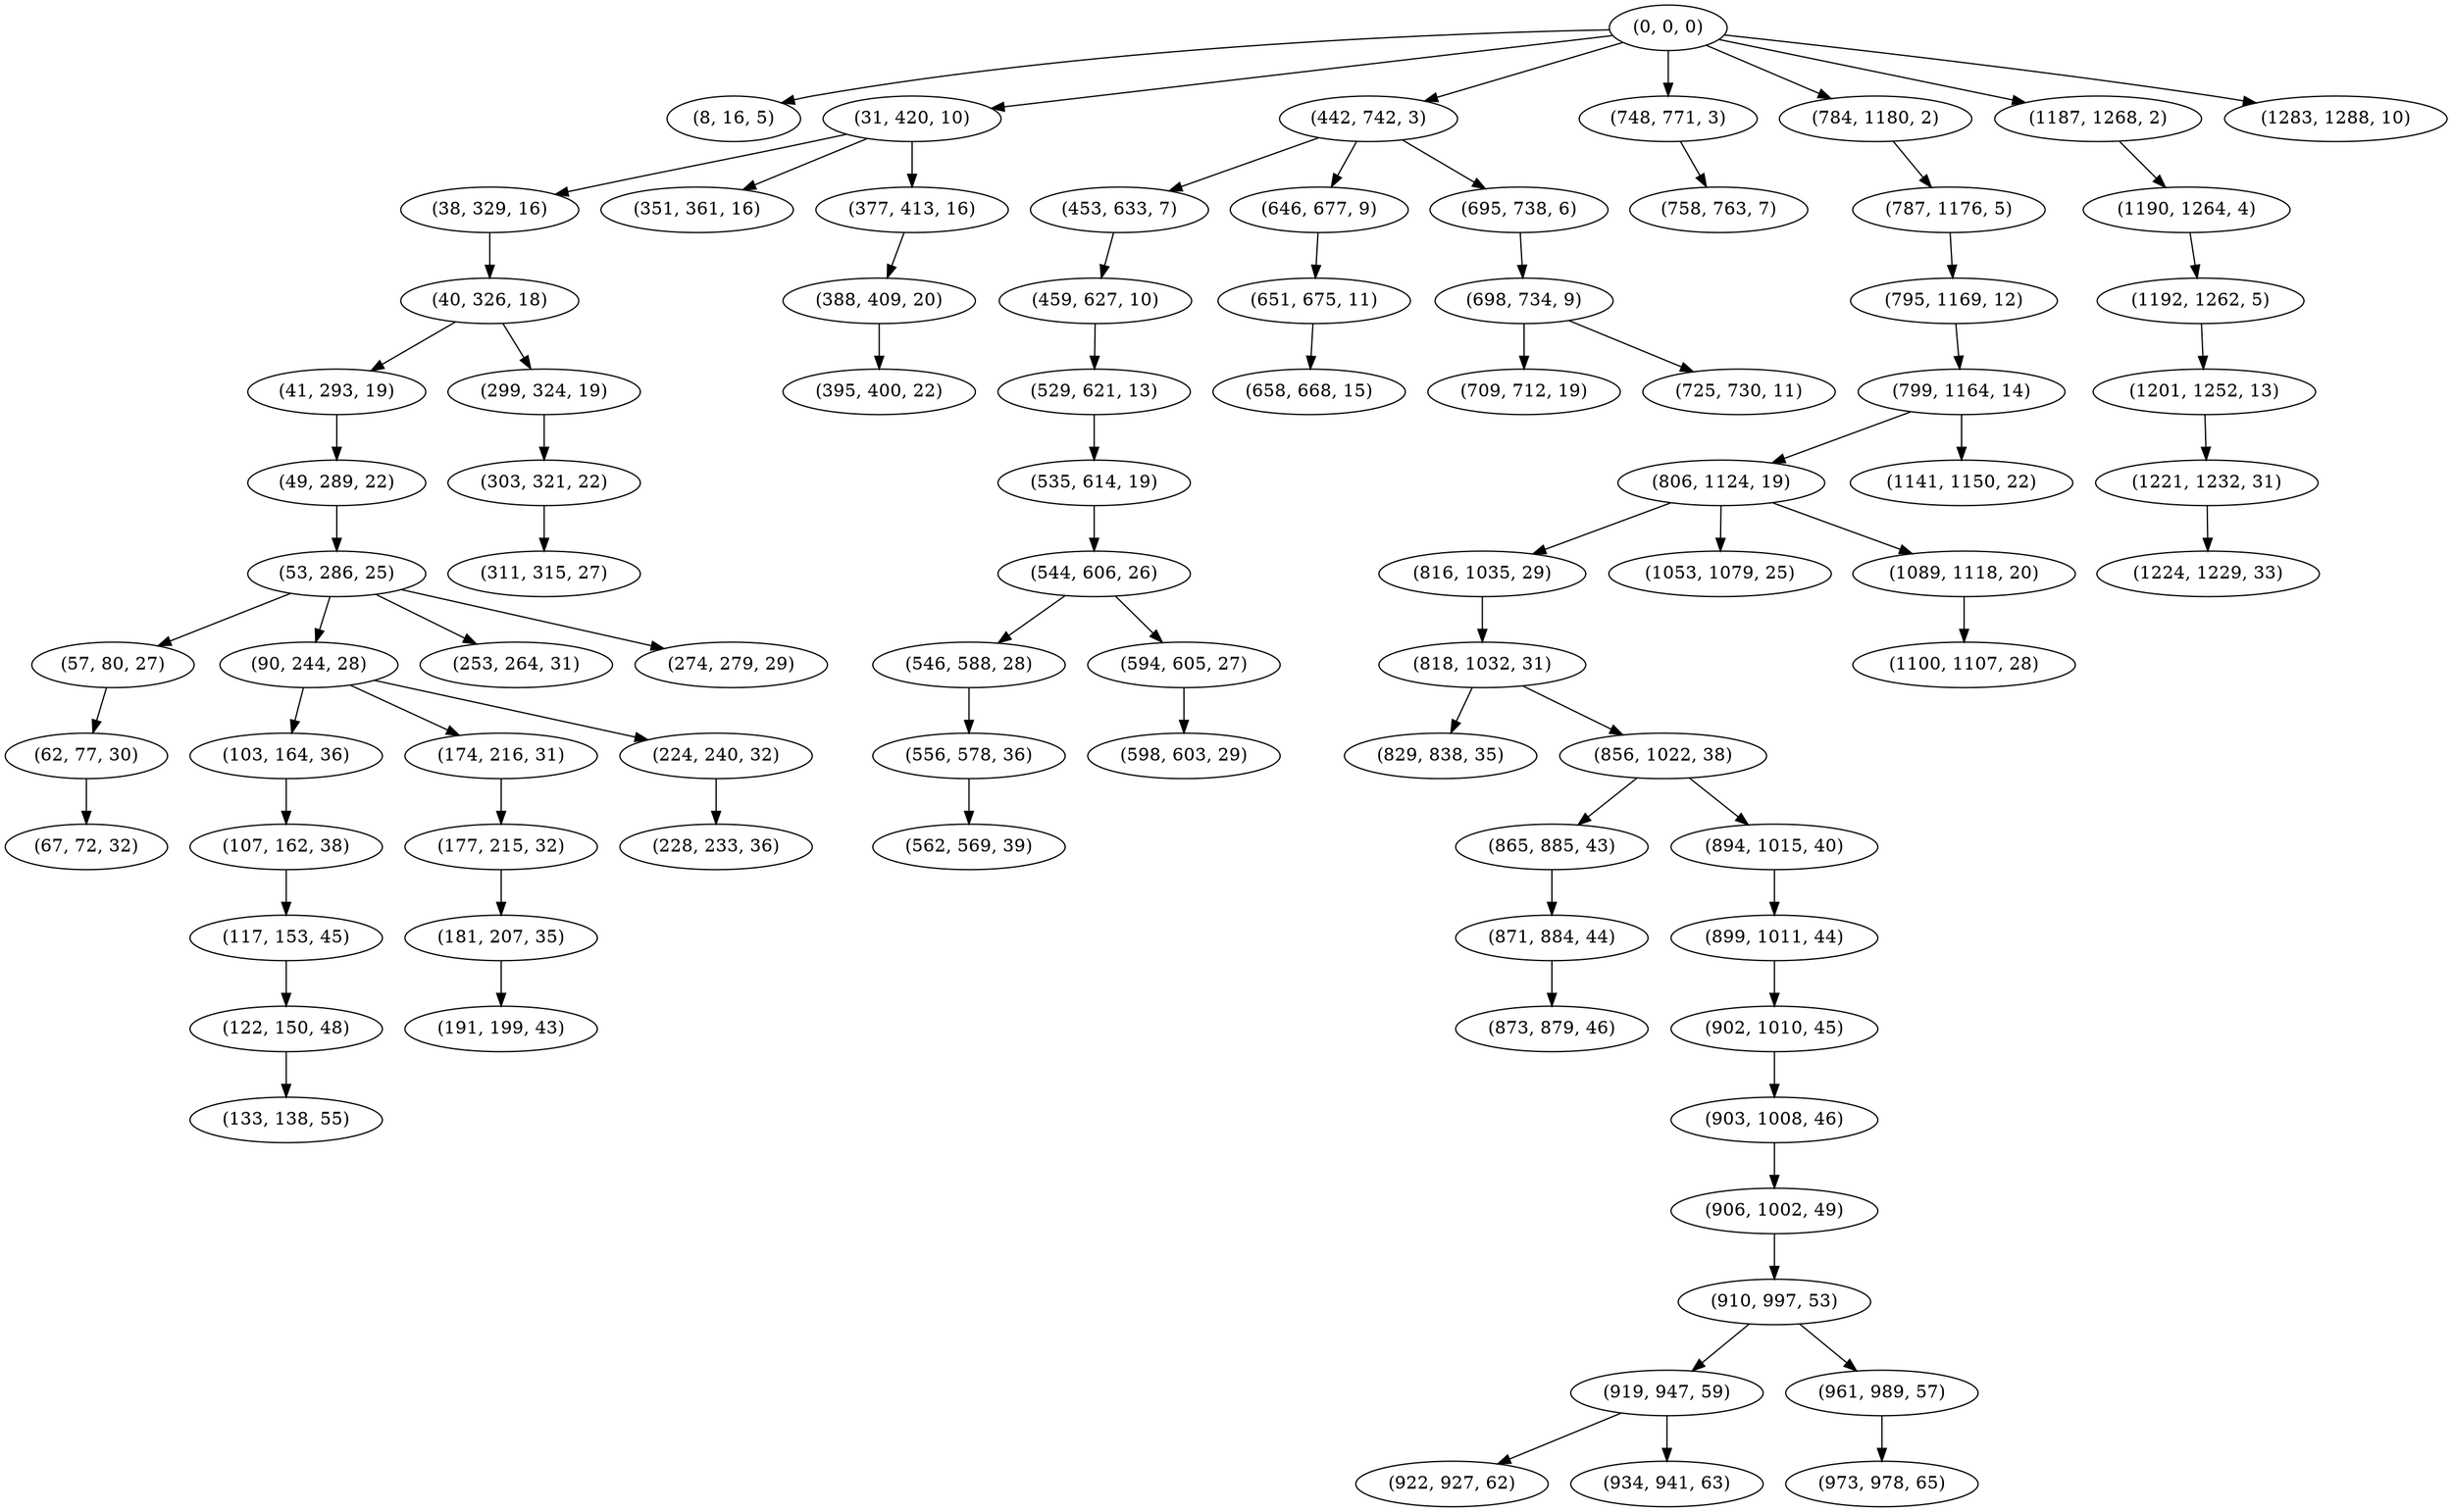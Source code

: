 digraph tree {
    "(0, 0, 0)";
    "(8, 16, 5)";
    "(31, 420, 10)";
    "(38, 329, 16)";
    "(40, 326, 18)";
    "(41, 293, 19)";
    "(49, 289, 22)";
    "(53, 286, 25)";
    "(57, 80, 27)";
    "(62, 77, 30)";
    "(67, 72, 32)";
    "(90, 244, 28)";
    "(103, 164, 36)";
    "(107, 162, 38)";
    "(117, 153, 45)";
    "(122, 150, 48)";
    "(133, 138, 55)";
    "(174, 216, 31)";
    "(177, 215, 32)";
    "(181, 207, 35)";
    "(191, 199, 43)";
    "(224, 240, 32)";
    "(228, 233, 36)";
    "(253, 264, 31)";
    "(274, 279, 29)";
    "(299, 324, 19)";
    "(303, 321, 22)";
    "(311, 315, 27)";
    "(351, 361, 16)";
    "(377, 413, 16)";
    "(388, 409, 20)";
    "(395, 400, 22)";
    "(442, 742, 3)";
    "(453, 633, 7)";
    "(459, 627, 10)";
    "(529, 621, 13)";
    "(535, 614, 19)";
    "(544, 606, 26)";
    "(546, 588, 28)";
    "(556, 578, 36)";
    "(562, 569, 39)";
    "(594, 605, 27)";
    "(598, 603, 29)";
    "(646, 677, 9)";
    "(651, 675, 11)";
    "(658, 668, 15)";
    "(695, 738, 6)";
    "(698, 734, 9)";
    "(709, 712, 19)";
    "(725, 730, 11)";
    "(748, 771, 3)";
    "(758, 763, 7)";
    "(784, 1180, 2)";
    "(787, 1176, 5)";
    "(795, 1169, 12)";
    "(799, 1164, 14)";
    "(806, 1124, 19)";
    "(816, 1035, 29)";
    "(818, 1032, 31)";
    "(829, 838, 35)";
    "(856, 1022, 38)";
    "(865, 885, 43)";
    "(871, 884, 44)";
    "(873, 879, 46)";
    "(894, 1015, 40)";
    "(899, 1011, 44)";
    "(902, 1010, 45)";
    "(903, 1008, 46)";
    "(906, 1002, 49)";
    "(910, 997, 53)";
    "(919, 947, 59)";
    "(922, 927, 62)";
    "(934, 941, 63)";
    "(961, 989, 57)";
    "(973, 978, 65)";
    "(1053, 1079, 25)";
    "(1089, 1118, 20)";
    "(1100, 1107, 28)";
    "(1141, 1150, 22)";
    "(1187, 1268, 2)";
    "(1190, 1264, 4)";
    "(1192, 1262, 5)";
    "(1201, 1252, 13)";
    "(1221, 1232, 31)";
    "(1224, 1229, 33)";
    "(1283, 1288, 10)";
    "(0, 0, 0)" -> "(8, 16, 5)";
    "(0, 0, 0)" -> "(31, 420, 10)";
    "(0, 0, 0)" -> "(442, 742, 3)";
    "(0, 0, 0)" -> "(748, 771, 3)";
    "(0, 0, 0)" -> "(784, 1180, 2)";
    "(0, 0, 0)" -> "(1187, 1268, 2)";
    "(0, 0, 0)" -> "(1283, 1288, 10)";
    "(31, 420, 10)" -> "(38, 329, 16)";
    "(31, 420, 10)" -> "(351, 361, 16)";
    "(31, 420, 10)" -> "(377, 413, 16)";
    "(38, 329, 16)" -> "(40, 326, 18)";
    "(40, 326, 18)" -> "(41, 293, 19)";
    "(40, 326, 18)" -> "(299, 324, 19)";
    "(41, 293, 19)" -> "(49, 289, 22)";
    "(49, 289, 22)" -> "(53, 286, 25)";
    "(53, 286, 25)" -> "(57, 80, 27)";
    "(53, 286, 25)" -> "(90, 244, 28)";
    "(53, 286, 25)" -> "(253, 264, 31)";
    "(53, 286, 25)" -> "(274, 279, 29)";
    "(57, 80, 27)" -> "(62, 77, 30)";
    "(62, 77, 30)" -> "(67, 72, 32)";
    "(90, 244, 28)" -> "(103, 164, 36)";
    "(90, 244, 28)" -> "(174, 216, 31)";
    "(90, 244, 28)" -> "(224, 240, 32)";
    "(103, 164, 36)" -> "(107, 162, 38)";
    "(107, 162, 38)" -> "(117, 153, 45)";
    "(117, 153, 45)" -> "(122, 150, 48)";
    "(122, 150, 48)" -> "(133, 138, 55)";
    "(174, 216, 31)" -> "(177, 215, 32)";
    "(177, 215, 32)" -> "(181, 207, 35)";
    "(181, 207, 35)" -> "(191, 199, 43)";
    "(224, 240, 32)" -> "(228, 233, 36)";
    "(299, 324, 19)" -> "(303, 321, 22)";
    "(303, 321, 22)" -> "(311, 315, 27)";
    "(377, 413, 16)" -> "(388, 409, 20)";
    "(388, 409, 20)" -> "(395, 400, 22)";
    "(442, 742, 3)" -> "(453, 633, 7)";
    "(442, 742, 3)" -> "(646, 677, 9)";
    "(442, 742, 3)" -> "(695, 738, 6)";
    "(453, 633, 7)" -> "(459, 627, 10)";
    "(459, 627, 10)" -> "(529, 621, 13)";
    "(529, 621, 13)" -> "(535, 614, 19)";
    "(535, 614, 19)" -> "(544, 606, 26)";
    "(544, 606, 26)" -> "(546, 588, 28)";
    "(544, 606, 26)" -> "(594, 605, 27)";
    "(546, 588, 28)" -> "(556, 578, 36)";
    "(556, 578, 36)" -> "(562, 569, 39)";
    "(594, 605, 27)" -> "(598, 603, 29)";
    "(646, 677, 9)" -> "(651, 675, 11)";
    "(651, 675, 11)" -> "(658, 668, 15)";
    "(695, 738, 6)" -> "(698, 734, 9)";
    "(698, 734, 9)" -> "(709, 712, 19)";
    "(698, 734, 9)" -> "(725, 730, 11)";
    "(748, 771, 3)" -> "(758, 763, 7)";
    "(784, 1180, 2)" -> "(787, 1176, 5)";
    "(787, 1176, 5)" -> "(795, 1169, 12)";
    "(795, 1169, 12)" -> "(799, 1164, 14)";
    "(799, 1164, 14)" -> "(806, 1124, 19)";
    "(799, 1164, 14)" -> "(1141, 1150, 22)";
    "(806, 1124, 19)" -> "(816, 1035, 29)";
    "(806, 1124, 19)" -> "(1053, 1079, 25)";
    "(806, 1124, 19)" -> "(1089, 1118, 20)";
    "(816, 1035, 29)" -> "(818, 1032, 31)";
    "(818, 1032, 31)" -> "(829, 838, 35)";
    "(818, 1032, 31)" -> "(856, 1022, 38)";
    "(856, 1022, 38)" -> "(865, 885, 43)";
    "(856, 1022, 38)" -> "(894, 1015, 40)";
    "(865, 885, 43)" -> "(871, 884, 44)";
    "(871, 884, 44)" -> "(873, 879, 46)";
    "(894, 1015, 40)" -> "(899, 1011, 44)";
    "(899, 1011, 44)" -> "(902, 1010, 45)";
    "(902, 1010, 45)" -> "(903, 1008, 46)";
    "(903, 1008, 46)" -> "(906, 1002, 49)";
    "(906, 1002, 49)" -> "(910, 997, 53)";
    "(910, 997, 53)" -> "(919, 947, 59)";
    "(910, 997, 53)" -> "(961, 989, 57)";
    "(919, 947, 59)" -> "(922, 927, 62)";
    "(919, 947, 59)" -> "(934, 941, 63)";
    "(961, 989, 57)" -> "(973, 978, 65)";
    "(1089, 1118, 20)" -> "(1100, 1107, 28)";
    "(1187, 1268, 2)" -> "(1190, 1264, 4)";
    "(1190, 1264, 4)" -> "(1192, 1262, 5)";
    "(1192, 1262, 5)" -> "(1201, 1252, 13)";
    "(1201, 1252, 13)" -> "(1221, 1232, 31)";
    "(1221, 1232, 31)" -> "(1224, 1229, 33)";
}
